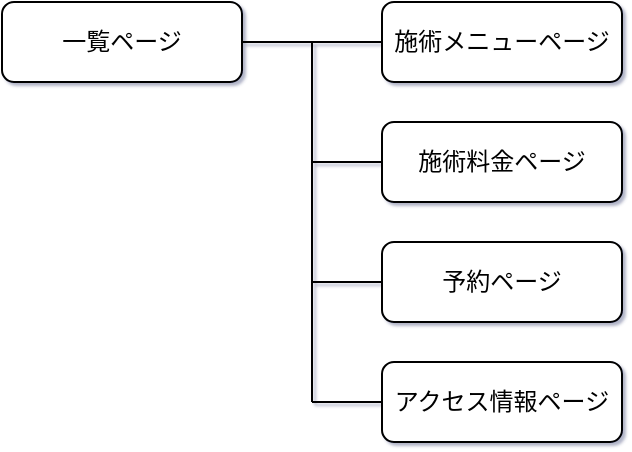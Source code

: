 <mxfile>
    <diagram id="OQJtmIRcRKylo3EQZqcH" name="ページ1">
        <mxGraphModel dx="690" dy="647" grid="0" gridSize="10" guides="1" tooltips="1" connect="1" arrows="1" fold="1" page="0" pageScale="1" pageWidth="827" pageHeight="1169" background="none" math="0" shadow="1">
            <root>
                <mxCell id="0"/>
                <mxCell id="1" parent="0"/>
                <mxCell id="2" value="一覧ページ" style="rounded=1;whiteSpace=wrap;html=1;" vertex="1" parent="1">
                    <mxGeometry x="20" y="80" width="120" height="40" as="geometry"/>
                </mxCell>
                <mxCell id="3" value="施術メニューページ" style="rounded=1;whiteSpace=wrap;html=1;" vertex="1" parent="1">
                    <mxGeometry x="210" y="80" width="120" height="40" as="geometry"/>
                </mxCell>
                <mxCell id="4" value="施術料金ページ" style="rounded=1;whiteSpace=wrap;html=1;" vertex="1" parent="1">
                    <mxGeometry x="210" y="140" width="120" height="40" as="geometry"/>
                </mxCell>
                <mxCell id="5" value="アクセス情報ページ" style="rounded=1;whiteSpace=wrap;html=1;" vertex="1" parent="1">
                    <mxGeometry x="210" y="260" width="120" height="40" as="geometry"/>
                </mxCell>
                <mxCell id="6" value="予約ページ" style="rounded=1;whiteSpace=wrap;html=1;" vertex="1" parent="1">
                    <mxGeometry x="210" y="200" width="120" height="40" as="geometry"/>
                </mxCell>
                <mxCell id="7" value="" style="line;strokeWidth=1;rotatable=0;dashed=0;labelPosition=right;align=left;verticalAlign=middle;spacingTop=0;spacingLeft=6;points=[];portConstraint=eastwest;" vertex="1" parent="1">
                    <mxGeometry x="140" y="95" width="70" height="10" as="geometry"/>
                </mxCell>
                <mxCell id="26" value="" style="line;strokeWidth=1;rotatable=0;dashed=0;labelPosition=right;align=left;verticalAlign=middle;spacingTop=0;spacingLeft=6;points=[];portConstraint=eastwest;direction=south;" vertex="1" parent="1">
                    <mxGeometry x="170" y="100" width="10" height="180" as="geometry"/>
                </mxCell>
                <mxCell id="28" value="" style="line;strokeWidth=1;rotatable=0;dashed=0;labelPosition=right;align=left;verticalAlign=middle;spacingTop=0;spacingLeft=6;points=[];portConstraint=eastwest;" vertex="1" parent="1">
                    <mxGeometry x="175" y="155" width="35" height="10" as="geometry"/>
                </mxCell>
                <mxCell id="30" value="" style="line;strokeWidth=1;rotatable=0;dashed=0;labelPosition=right;align=left;verticalAlign=middle;spacingTop=0;spacingLeft=6;points=[];portConstraint=eastwest;" vertex="1" parent="1">
                    <mxGeometry x="175" y="215" width="35" height="10" as="geometry"/>
                </mxCell>
                <mxCell id="31" value="" style="line;strokeWidth=1;rotatable=0;dashed=0;labelPosition=right;align=left;verticalAlign=middle;spacingTop=0;spacingLeft=6;points=[];portConstraint=eastwest;" vertex="1" parent="1">
                    <mxGeometry x="175" y="275" width="35" height="10" as="geometry"/>
                </mxCell>
            </root>
        </mxGraphModel>
    </diagram>
</mxfile>